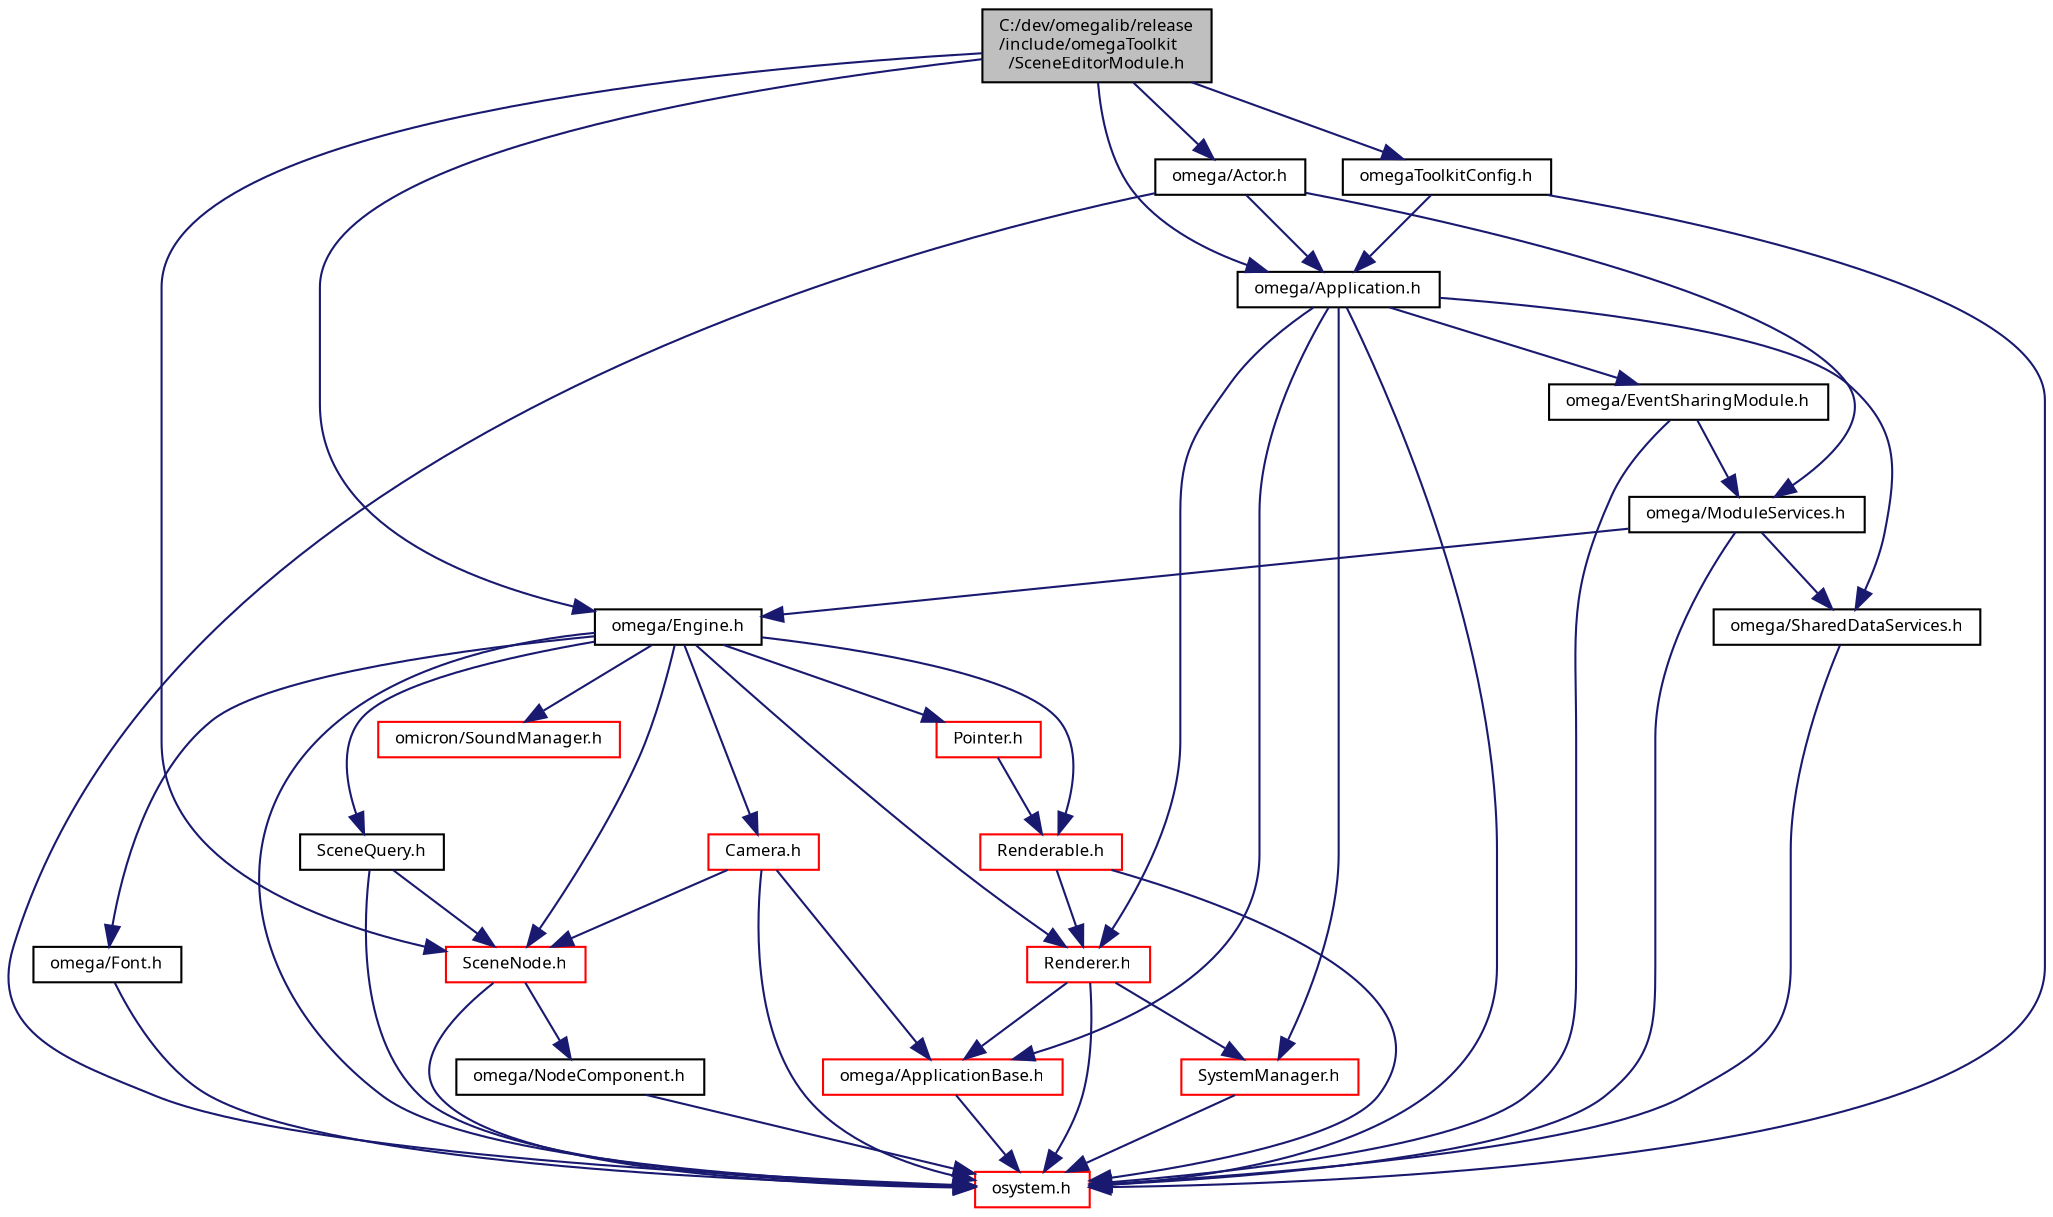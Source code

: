 digraph "C:/dev/omegalib/release/include/omegaToolkit/SceneEditorModule.h"
{
  bgcolor="transparent";
  edge [fontname="FreeSans.ttf",fontsize="8",labelfontname="FreeSans.ttf",labelfontsize="8"];
  node [fontname="FreeSans.ttf",fontsize="8",shape=record];
  Node1 [label="C:/dev/omegalib/release\l/include/omegaToolkit\l/SceneEditorModule.h",height=0.2,width=0.4,color="black", fillcolor="grey75", style="filled", fontcolor="black"];
  Node1 -> Node2 [color="midnightblue",fontsize="8",style="solid",fontname="FreeSans.ttf"];
  Node2 [label="omega/Engine.h",height=0.2,width=0.4,color="black",URL="$_engine_8h.html"];
  Node2 -> Node3 [color="midnightblue",fontsize="8",style="solid",fontname="FreeSans.ttf"];
  Node3 [label="osystem.h",height=0.2,width=0.4,color="red",URL="$include_2omega_2osystem_8h.html"];
  Node2 -> Node4 [color="midnightblue",fontsize="8",style="solid",fontname="FreeSans.ttf"];
  Node4 [label="Renderer.h",height=0.2,width=0.4,color="red",URL="$_renderer_8h.html"];
  Node4 -> Node3 [color="midnightblue",fontsize="8",style="solid",fontname="FreeSans.ttf"];
  Node4 -> Node5 [color="midnightblue",fontsize="8",style="solid",fontname="FreeSans.ttf"];
  Node5 [label="omega/ApplicationBase.h",height=0.2,width=0.4,color="red",URL="$_application_base_8h.html"];
  Node5 -> Node3 [color="midnightblue",fontsize="8",style="solid",fontname="FreeSans.ttf"];
  Node4 -> Node6 [color="midnightblue",fontsize="8",style="solid",fontname="FreeSans.ttf"];
  Node6 [label="SystemManager.h",height=0.2,width=0.4,color="red",URL="$_system_manager_8h.html"];
  Node6 -> Node3 [color="midnightblue",fontsize="8",style="solid",fontname="FreeSans.ttf"];
  Node2 -> Node7 [color="midnightblue",fontsize="8",style="solid",fontname="FreeSans.ttf"];
  Node7 [label="SceneNode.h",height=0.2,width=0.4,color="red",URL="$_scene_node_8h.html"];
  Node7 -> Node3 [color="midnightblue",fontsize="8",style="solid",fontname="FreeSans.ttf"];
  Node7 -> Node8 [color="midnightblue",fontsize="8",style="solid",fontname="FreeSans.ttf"];
  Node8 [label="omega/NodeComponent.h",height=0.2,width=0.4,color="black",URL="$_node_component_8h.html"];
  Node8 -> Node3 [color="midnightblue",fontsize="8",style="solid",fontname="FreeSans.ttf"];
  Node2 -> Node9 [color="midnightblue",fontsize="8",style="solid",fontname="FreeSans.ttf"];
  Node9 [label="Pointer.h",height=0.2,width=0.4,color="red",URL="$_pointer_8h.html"];
  Node9 -> Node10 [color="midnightblue",fontsize="8",style="solid",fontname="FreeSans.ttf"];
  Node10 [label="Renderable.h",height=0.2,width=0.4,color="red",URL="$_renderable_8h.html"];
  Node10 -> Node3 [color="midnightblue",fontsize="8",style="solid",fontname="FreeSans.ttf"];
  Node10 -> Node4 [color="midnightblue",fontsize="8",style="solid",fontname="FreeSans.ttf"];
  Node2 -> Node10 [color="midnightblue",fontsize="8",style="solid",fontname="FreeSans.ttf"];
  Node2 -> Node11 [color="midnightblue",fontsize="8",style="solid",fontname="FreeSans.ttf"];
  Node11 [label="SceneQuery.h",height=0.2,width=0.4,color="black",URL="$_scene_query_8h.html"];
  Node11 -> Node3 [color="midnightblue",fontsize="8",style="solid",fontname="FreeSans.ttf"];
  Node11 -> Node7 [color="midnightblue",fontsize="8",style="solid",fontname="FreeSans.ttf"];
  Node2 -> Node12 [color="midnightblue",fontsize="8",style="solid",fontname="FreeSans.ttf"];
  Node12 [label="Camera.h",height=0.2,width=0.4,color="red",URL="$_camera_8h.html"];
  Node12 -> Node3 [color="midnightblue",fontsize="8",style="solid",fontname="FreeSans.ttf"];
  Node12 -> Node5 [color="midnightblue",fontsize="8",style="solid",fontname="FreeSans.ttf"];
  Node12 -> Node7 [color="midnightblue",fontsize="8",style="solid",fontname="FreeSans.ttf"];
  Node2 -> Node13 [color="midnightblue",fontsize="8",style="solid",fontname="FreeSans.ttf"];
  Node13 [label="omega/Font.h",height=0.2,width=0.4,color="black",URL="$_font_8h.html"];
  Node13 -> Node3 [color="midnightblue",fontsize="8",style="solid",fontname="FreeSans.ttf"];
  Node2 -> Node14 [color="midnightblue",fontsize="8",style="solid",fontname="FreeSans.ttf"];
  Node14 [label="omicron/SoundManager.h",height=0.2,width=0.4,color="red",URL="$_sound_manager_8h.html"];
  Node1 -> Node15 [color="midnightblue",fontsize="8",style="solid",fontname="FreeSans.ttf"];
  Node15 [label="omega/Application.h",height=0.2,width=0.4,color="black",URL="$_application_8h.html"];
  Node15 -> Node3 [color="midnightblue",fontsize="8",style="solid",fontname="FreeSans.ttf"];
  Node15 -> Node4 [color="midnightblue",fontsize="8",style="solid",fontname="FreeSans.ttf"];
  Node15 -> Node5 [color="midnightblue",fontsize="8",style="solid",fontname="FreeSans.ttf"];
  Node15 -> Node6 [color="midnightblue",fontsize="8",style="solid",fontname="FreeSans.ttf"];
  Node15 -> Node16 [color="midnightblue",fontsize="8",style="solid",fontname="FreeSans.ttf"];
  Node16 [label="omega/SharedDataServices.h",height=0.2,width=0.4,color="black",URL="$_shared_data_services_8h.html"];
  Node16 -> Node3 [color="midnightblue",fontsize="8",style="solid",fontname="FreeSans.ttf"];
  Node15 -> Node17 [color="midnightblue",fontsize="8",style="solid",fontname="FreeSans.ttf"];
  Node17 [label="omega/EventSharingModule.h",height=0.2,width=0.4,color="black",URL="$_event_sharing_module_8h.html"];
  Node17 -> Node3 [color="midnightblue",fontsize="8",style="solid",fontname="FreeSans.ttf"];
  Node17 -> Node18 [color="midnightblue",fontsize="8",style="solid",fontname="FreeSans.ttf"];
  Node18 [label="omega/ModuleServices.h",height=0.2,width=0.4,color="black",URL="$_module_services_8h.html"];
  Node18 -> Node3 [color="midnightblue",fontsize="8",style="solid",fontname="FreeSans.ttf"];
  Node18 -> Node2 [color="midnightblue",fontsize="8",style="solid",fontname="FreeSans.ttf"];
  Node18 -> Node16 [color="midnightblue",fontsize="8",style="solid",fontname="FreeSans.ttf"];
  Node1 -> Node19 [color="midnightblue",fontsize="8",style="solid",fontname="FreeSans.ttf"];
  Node19 [label="omega/Actor.h",height=0.2,width=0.4,color="black",URL="$_actor_8h.html"];
  Node19 -> Node3 [color="midnightblue",fontsize="8",style="solid",fontname="FreeSans.ttf"];
  Node19 -> Node15 [color="midnightblue",fontsize="8",style="solid",fontname="FreeSans.ttf"];
  Node19 -> Node18 [color="midnightblue",fontsize="8",style="solid",fontname="FreeSans.ttf"];
  Node1 -> Node7 [color="midnightblue",fontsize="8",style="solid",fontname="FreeSans.ttf"];
  Node1 -> Node20 [color="midnightblue",fontsize="8",style="solid",fontname="FreeSans.ttf"];
  Node20 [label="omegaToolkitConfig.h",height=0.2,width=0.4,color="black",URL="$omega_toolkit_config_8h.html"];
  Node20 -> Node3 [color="midnightblue",fontsize="8",style="solid",fontname="FreeSans.ttf"];
  Node20 -> Node15 [color="midnightblue",fontsize="8",style="solid",fontname="FreeSans.ttf"];
}
